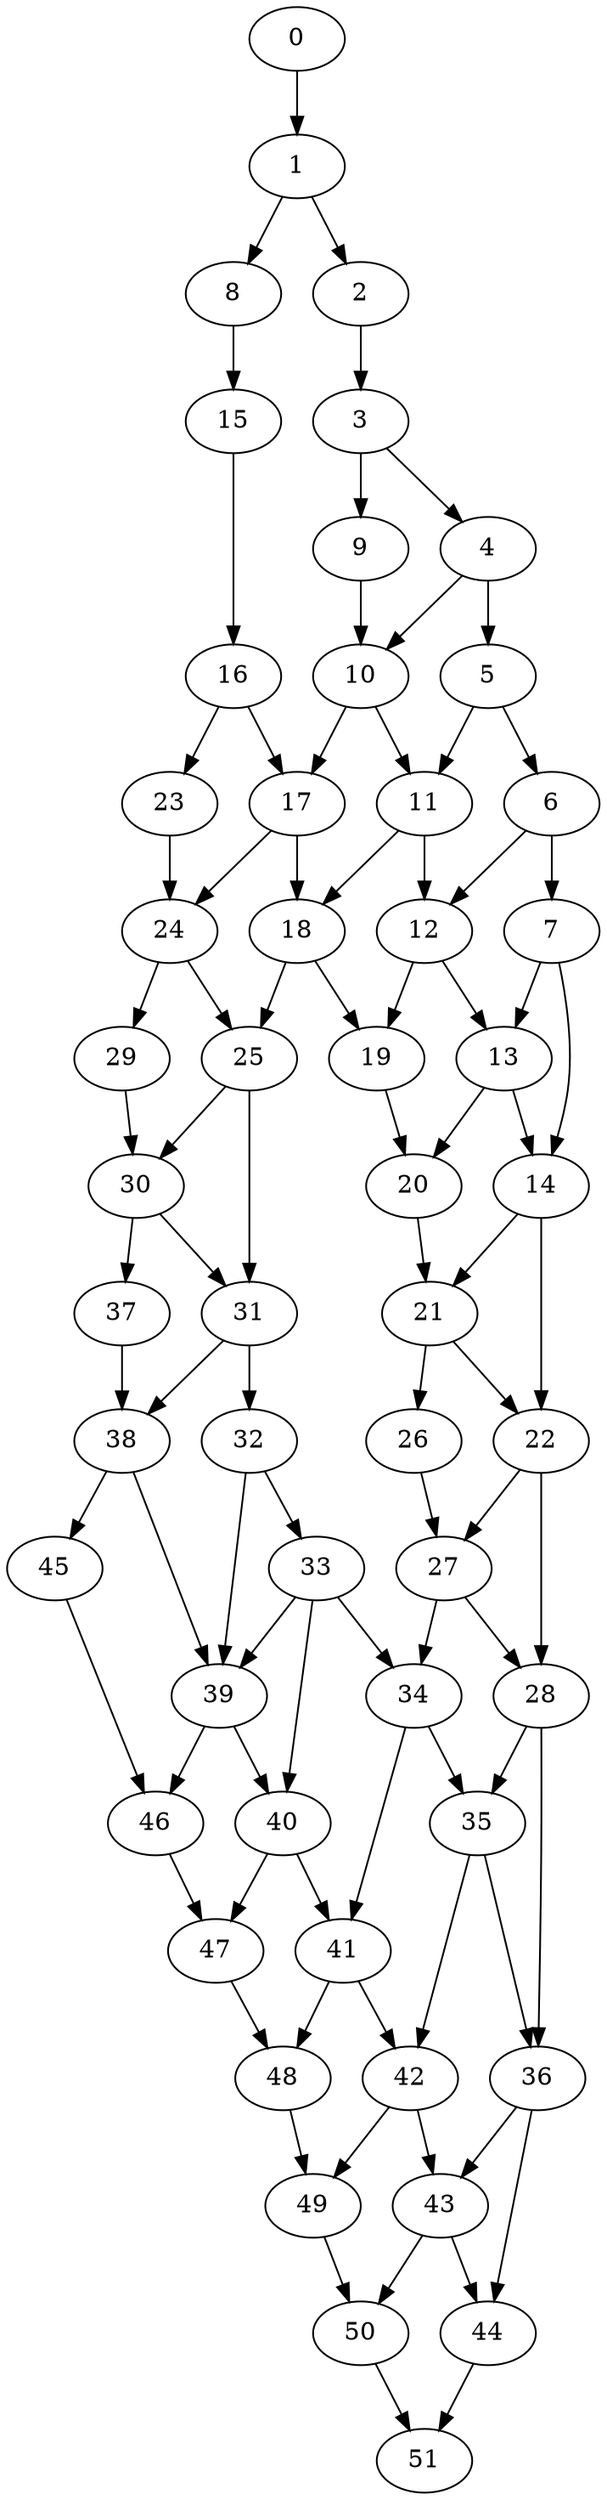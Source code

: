digraph G {
33 -> 39
0 -> 1 -> 8
1 -> 2
2 -> 3 -> 9
3 -> 4 -> 10
4 -> 5 -> 11
5 -> 6 -> 12
6 -> 7 -> 13
7 -> 14
8 -> 15
9 -> 10 -> 17
10 -> 11 -> 18
11 -> 12 -> 19
12 -> 13 -> 20
13 -> 14 -> 21
14 -> 22
15 -> 16 -> 23
16 -> 17 -> 24
17 -> 18 -> 25
18 -> 19
19 -> 20
20 -> 21 -> 26
21 -> 22 -> 27
22 -> 28
23 -> 24 -> 29
24 -> 25 -> 30
25 -> 31
26 -> 27 -> 34
27 -> 28 -> 35
28 -> 36
29 -> 30 -> 37
30 -> 31 -> 38
31 -> 32 -> 39
32 -> 33 -> 40
33 -> 34 -> 41
34 -> 35 -> 42
35 -> 36 -> 43
36 -> 44
37 -> 38 -> 45
38 -> 39 -> 46
39 -> 40 -> 47
40 -> 41 -> 48
41 -> 42 -> 49
42 -> 43 -> 50
43 -> 44 -> 51
44
45 -> 46
46 -> 47
47 -> 48
48 -> 49
49 -> 50
50 -> 51
51}